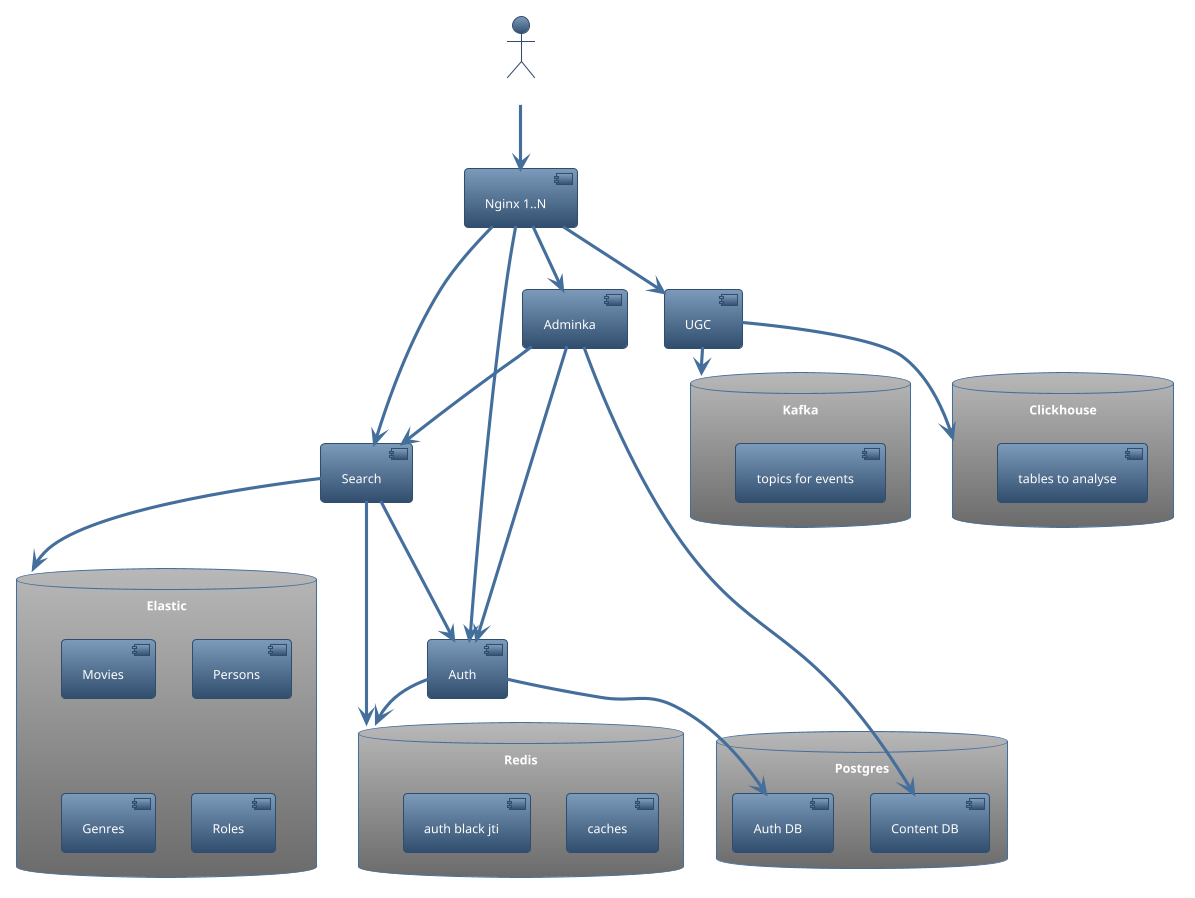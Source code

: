 @startuml
!theme spacelab
!define GREEN #A8D5BA
skinparam backgroundColor white

:Пользователь:  --> [Nginx 1..N]

[Nginx 1..N]
[Search]
[Auth]
[Adminka]
[UGC]




[Nginx 1..N] --> [Search]
[Nginx 1..N] --> [Auth]
[Nginx 1..N] --> [Adminka]
[Nginx 1..N] --> [UGC]
[Search] --> [Auth]
[Adminka] --> [Auth]
[Adminka] --> [Search]





database "Postgres" {
  [Auth DB]
  [Content DB]
}

database "Elastic" {
  [Movies]
  [Persons]
  [Genres]
  [Roles]
}

database "Redis" {
  [caches]
  [auth black jti]
}

database "Kafka" {
  [topics for events]

}

database "Clickhouse" {
  [tables to analyse]

}


[Adminka] --> [Content DB]
[Search] --> [Elastic]
[Search] --> [Redis]
[Auth] --> [Auth DB]
[Auth] --> [Redis]
[UGC] --> [Kafka]
[UGC] --> [Clickhouse]
@enduml
